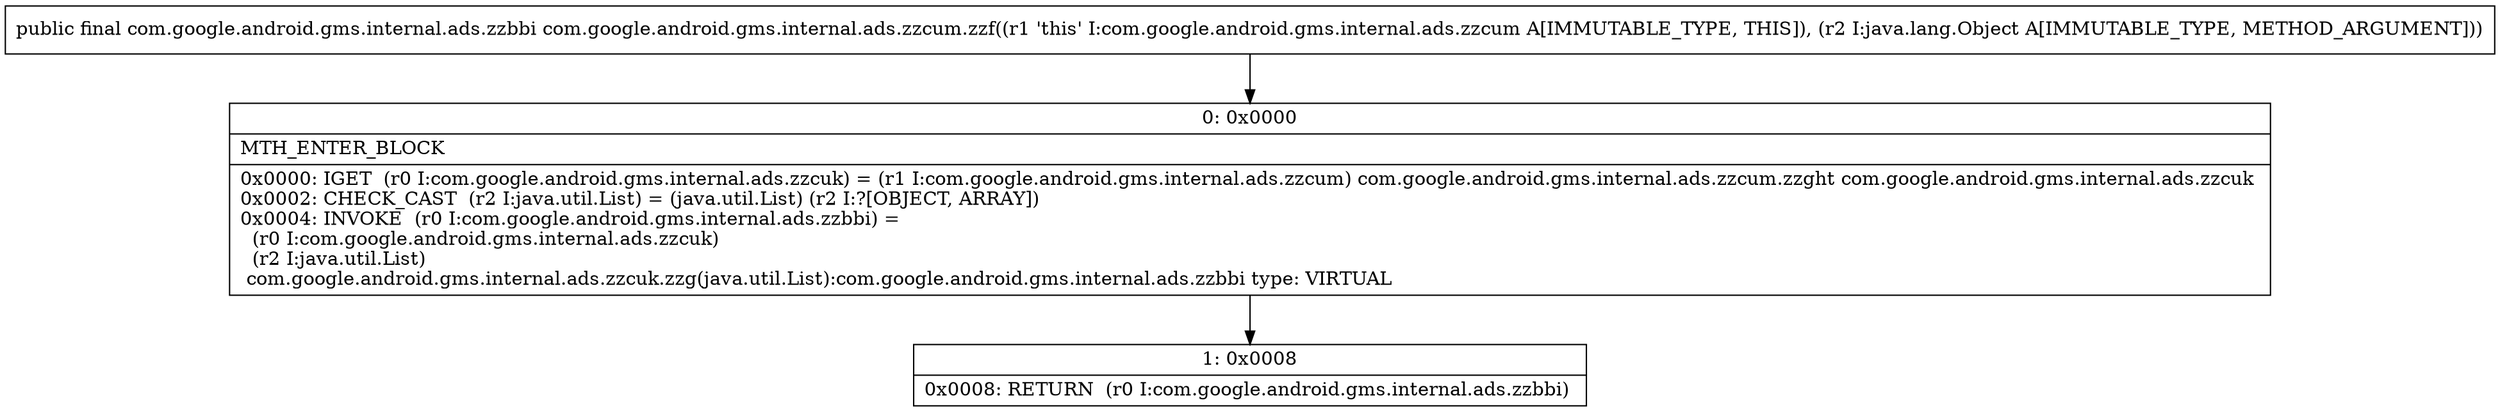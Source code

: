 digraph "CFG forcom.google.android.gms.internal.ads.zzcum.zzf(Ljava\/lang\/Object;)Lcom\/google\/android\/gms\/internal\/ads\/zzbbi;" {
Node_0 [shape=record,label="{0\:\ 0x0000|MTH_ENTER_BLOCK\l|0x0000: IGET  (r0 I:com.google.android.gms.internal.ads.zzcuk) = (r1 I:com.google.android.gms.internal.ads.zzcum) com.google.android.gms.internal.ads.zzcum.zzght com.google.android.gms.internal.ads.zzcuk \l0x0002: CHECK_CAST  (r2 I:java.util.List) = (java.util.List) (r2 I:?[OBJECT, ARRAY]) \l0x0004: INVOKE  (r0 I:com.google.android.gms.internal.ads.zzbbi) = \l  (r0 I:com.google.android.gms.internal.ads.zzcuk)\l  (r2 I:java.util.List)\l com.google.android.gms.internal.ads.zzcuk.zzg(java.util.List):com.google.android.gms.internal.ads.zzbbi type: VIRTUAL \l}"];
Node_1 [shape=record,label="{1\:\ 0x0008|0x0008: RETURN  (r0 I:com.google.android.gms.internal.ads.zzbbi) \l}"];
MethodNode[shape=record,label="{public final com.google.android.gms.internal.ads.zzbbi com.google.android.gms.internal.ads.zzcum.zzf((r1 'this' I:com.google.android.gms.internal.ads.zzcum A[IMMUTABLE_TYPE, THIS]), (r2 I:java.lang.Object A[IMMUTABLE_TYPE, METHOD_ARGUMENT])) }"];
MethodNode -> Node_0;
Node_0 -> Node_1;
}


